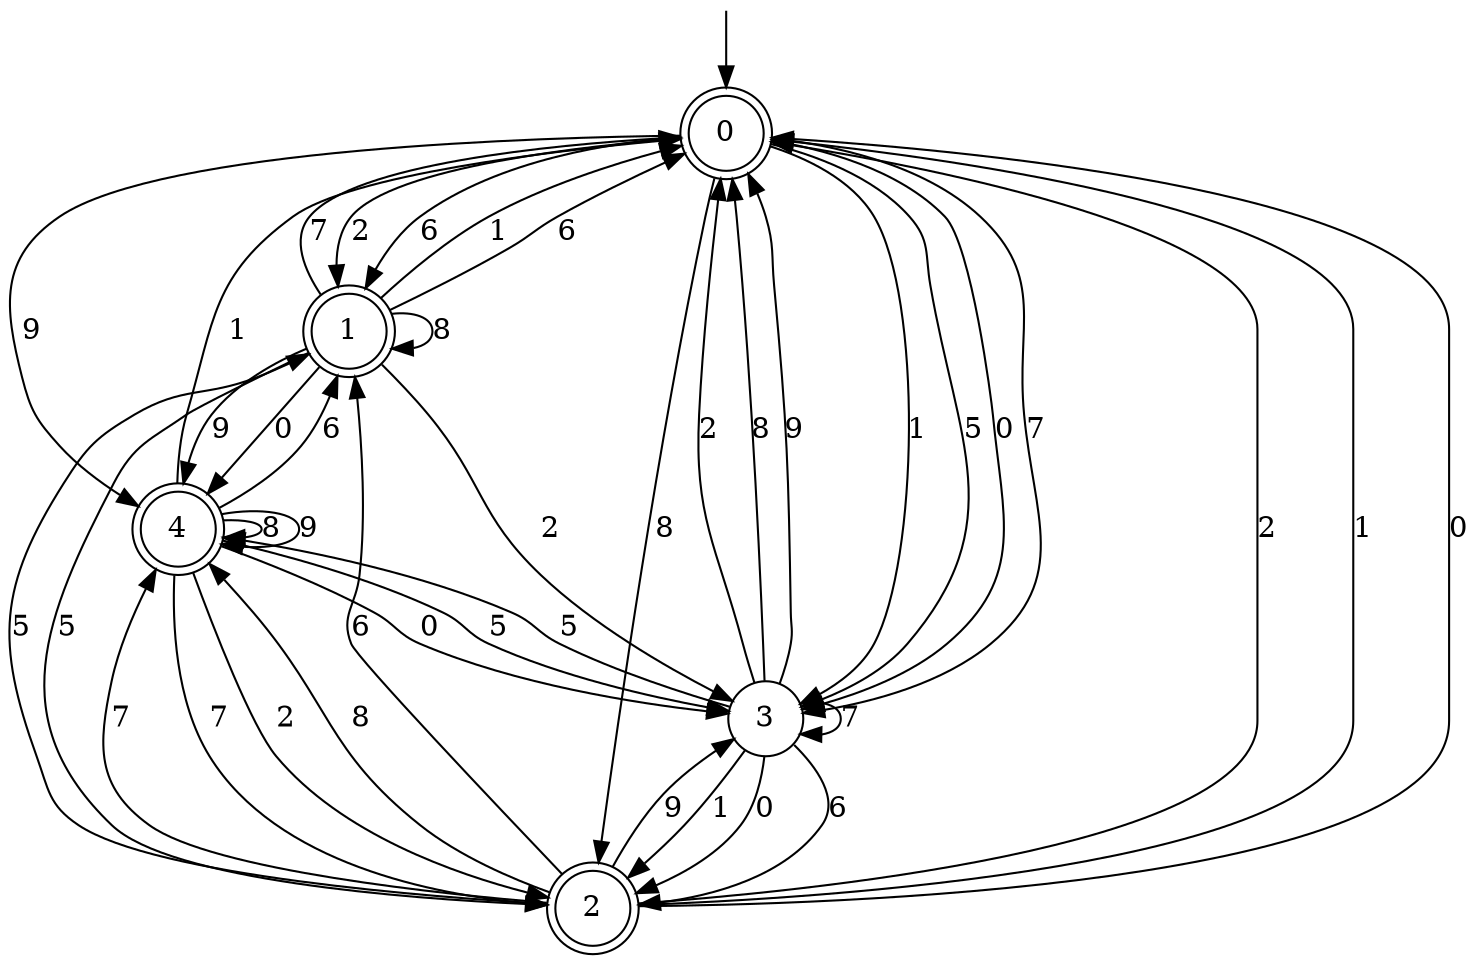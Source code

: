 digraph g {

	s0 [shape="doublecircle" label="0"];
	s1 [shape="doublecircle" label="1"];
	s2 [shape="doublecircle" label="2"];
	s3 [shape="circle" label="3"];
	s4 [shape="doublecircle" label="4"];
	s0 -> s1 [label="2"];
	s0 -> s2 [label="8"];
	s0 -> s3 [label="1"];
	s0 -> s4 [label="9"];
	s0 -> s3 [label="5"];
	s0 -> s1 [label="6"];
	s0 -> s3 [label="0"];
	s0 -> s3 [label="7"];
	s1 -> s3 [label="2"];
	s1 -> s1 [label="8"];
	s1 -> s0 [label="1"];
	s1 -> s4 [label="9"];
	s1 -> s2 [label="5"];
	s1 -> s0 [label="6"];
	s1 -> s4 [label="0"];
	s1 -> s0 [label="7"];
	s2 -> s0 [label="2"];
	s2 -> s4 [label="8"];
	s2 -> s0 [label="1"];
	s2 -> s3 [label="9"];
	s2 -> s1 [label="5"];
	s2 -> s1 [label="6"];
	s2 -> s0 [label="0"];
	s2 -> s4 [label="7"];
	s3 -> s0 [label="2"];
	s3 -> s0 [label="8"];
	s3 -> s2 [label="1"];
	s3 -> s0 [label="9"];
	s3 -> s4 [label="5"];
	s3 -> s2 [label="6"];
	s3 -> s2 [label="0"];
	s3 -> s3 [label="7"];
	s4 -> s2 [label="2"];
	s4 -> s4 [label="8"];
	s4 -> s0 [label="1"];
	s4 -> s4 [label="9"];
	s4 -> s3 [label="5"];
	s4 -> s1 [label="6"];
	s4 -> s3 [label="0"];
	s4 -> s2 [label="7"];

__start0 [label="" shape="none" width="0" height="0"];
__start0 -> s0;

}
